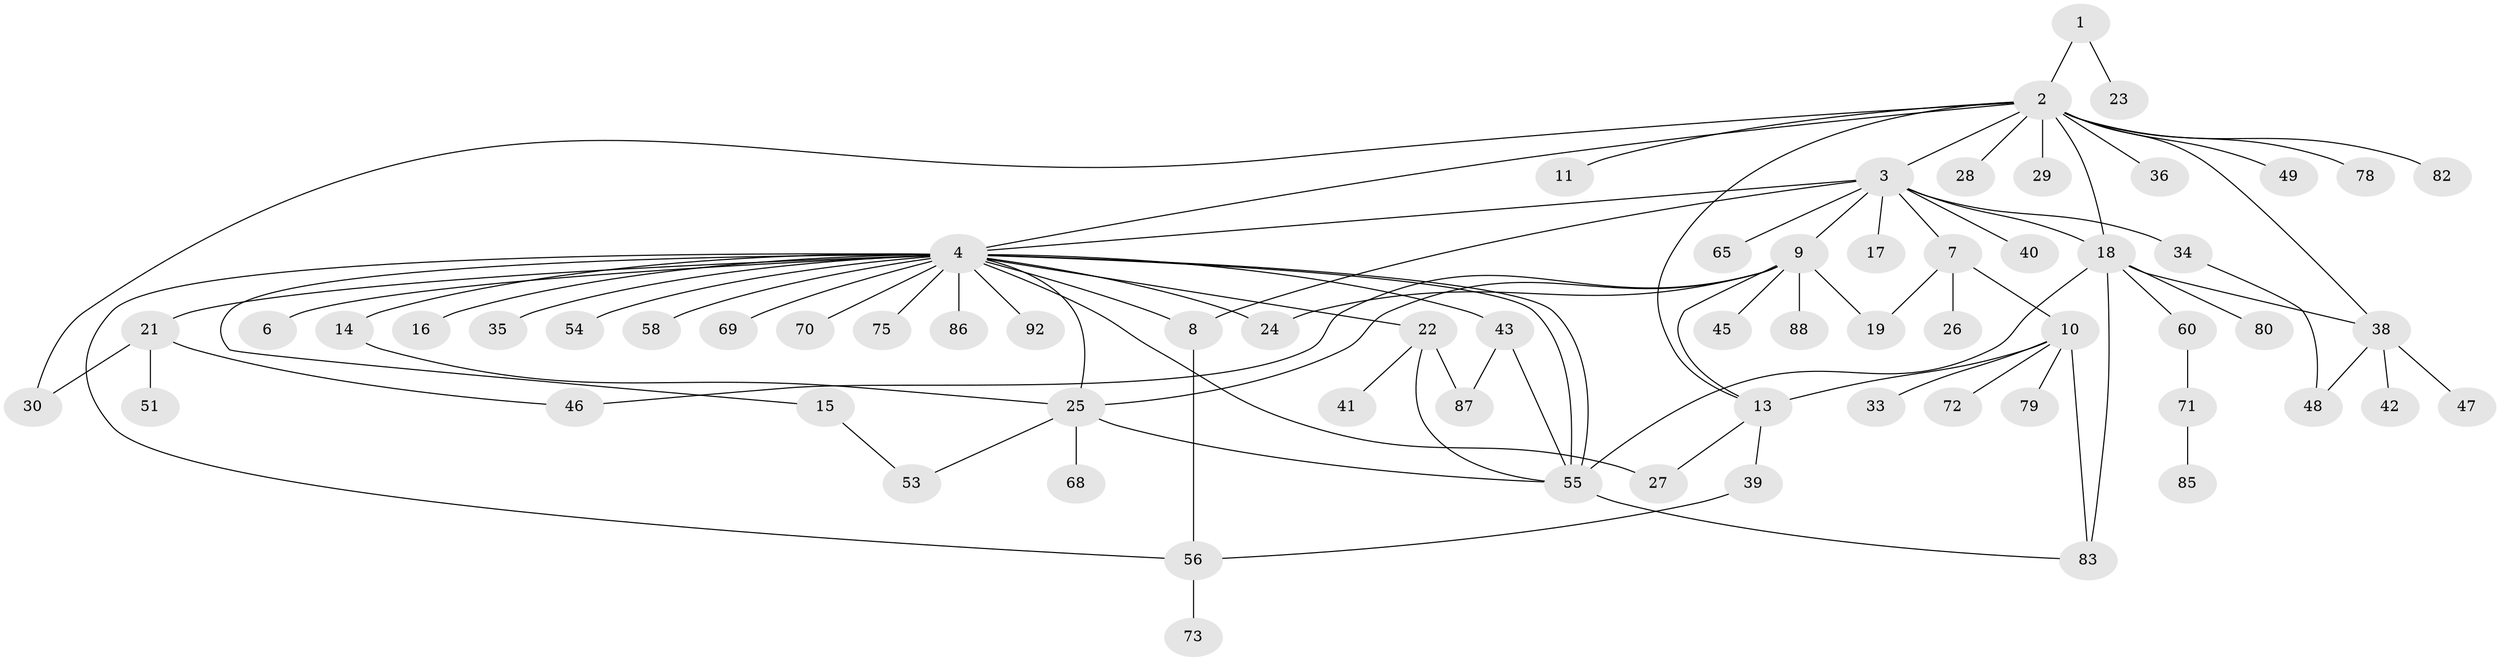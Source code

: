 // Generated by graph-tools (version 1.1) at 2025/23/03/03/25 07:23:53]
// undirected, 67 vertices, 91 edges
graph export_dot {
graph [start="1"]
  node [color=gray90,style=filled];
  1 [super="+66"];
  2 [super="+12"];
  3 [super="+5"];
  4 [super="+76"];
  6 [super="+81"];
  7 [super="+50"];
  8 [super="+94"];
  9 [super="+91"];
  10 [super="+20"];
  11 [super="+84"];
  13 [super="+63"];
  14;
  15 [super="+93"];
  16;
  17;
  18 [super="+37"];
  19 [super="+32"];
  21 [super="+95"];
  22 [super="+44"];
  23;
  24 [super="+31"];
  25 [super="+57"];
  26;
  27;
  28;
  29;
  30 [super="+74"];
  33;
  34;
  35;
  36;
  38 [super="+64"];
  39 [super="+67"];
  40;
  41 [super="+77"];
  42;
  43;
  45;
  46;
  47;
  48 [super="+62"];
  49;
  51 [super="+52"];
  53;
  54;
  55 [super="+61"];
  56 [super="+59"];
  58;
  60;
  65;
  68;
  69;
  70;
  71 [super="+90"];
  72;
  73;
  75;
  78;
  79;
  80;
  82;
  83;
  85;
  86;
  87 [super="+89"];
  88;
  92;
  1 -- 2;
  1 -- 23;
  2 -- 3;
  2 -- 4;
  2 -- 11;
  2 -- 13;
  2 -- 18;
  2 -- 28;
  2 -- 29;
  2 -- 36;
  2 -- 38;
  2 -- 78;
  2 -- 82;
  2 -- 49;
  2 -- 30;
  3 -- 4;
  3 -- 9;
  3 -- 17;
  3 -- 18;
  3 -- 34;
  3 -- 40;
  3 -- 65;
  3 -- 8;
  3 -- 7;
  4 -- 6;
  4 -- 8;
  4 -- 14;
  4 -- 15;
  4 -- 16;
  4 -- 21;
  4 -- 22 [weight=2];
  4 -- 24;
  4 -- 25;
  4 -- 27;
  4 -- 35;
  4 -- 43;
  4 -- 54;
  4 -- 55;
  4 -- 55;
  4 -- 58;
  4 -- 69;
  4 -- 70;
  4 -- 75;
  4 -- 86;
  4 -- 92;
  4 -- 56;
  7 -- 10;
  7 -- 26;
  7 -- 19;
  8 -- 56;
  9 -- 13;
  9 -- 19;
  9 -- 45;
  9 -- 88;
  9 -- 24;
  9 -- 46;
  9 -- 25;
  10 -- 13;
  10 -- 33;
  10 -- 72;
  10 -- 83;
  10 -- 79;
  13 -- 27;
  13 -- 39;
  14 -- 25;
  15 -- 53;
  18 -- 55;
  18 -- 60;
  18 -- 80;
  18 -- 83;
  18 -- 38;
  21 -- 30;
  21 -- 46;
  21 -- 51;
  22 -- 41;
  22 -- 55;
  22 -- 87;
  25 -- 53;
  25 -- 68;
  25 -- 55;
  34 -- 48;
  38 -- 42;
  38 -- 47;
  38 -- 48;
  39 -- 56;
  43 -- 55;
  43 -- 87;
  55 -- 83;
  56 -- 73;
  60 -- 71;
  71 -- 85;
}
